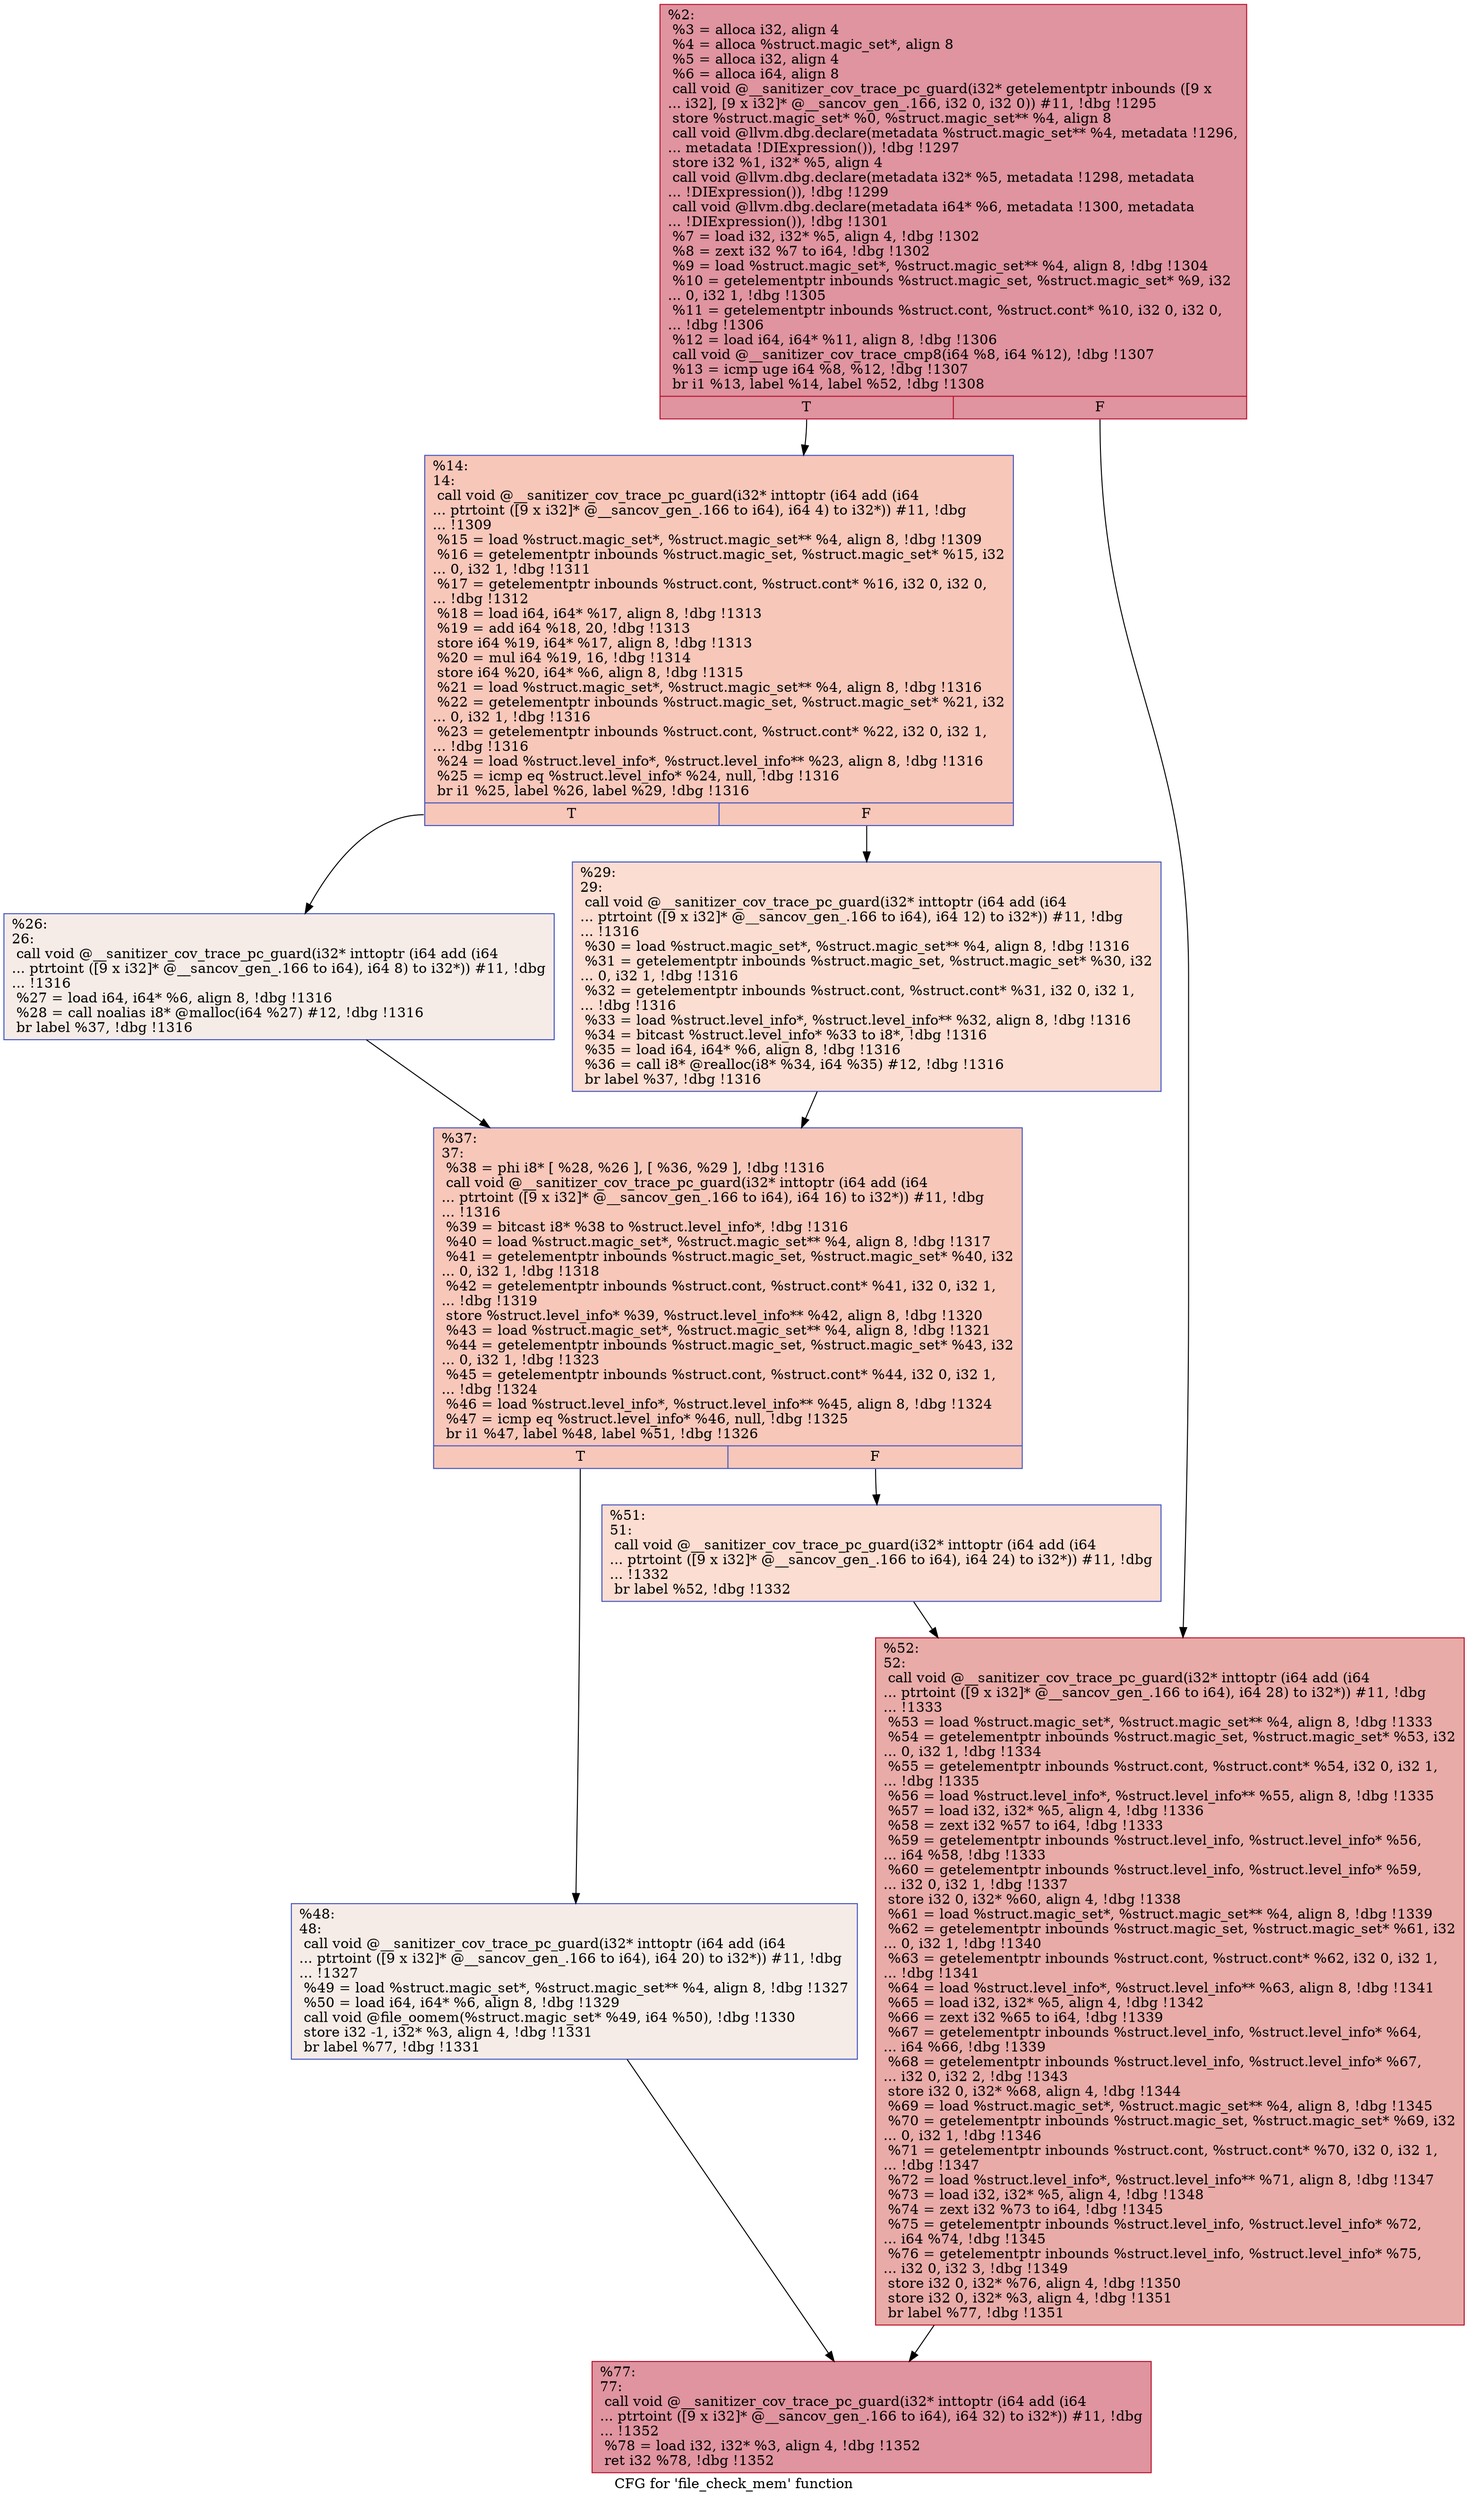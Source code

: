 digraph "CFG for 'file_check_mem' function" {
	label="CFG for 'file_check_mem' function";

	Node0x555555b39830 [shape=record,color="#b70d28ff", style=filled, fillcolor="#b70d2870",label="{%2:\l  %3 = alloca i32, align 4\l  %4 = alloca %struct.magic_set*, align 8\l  %5 = alloca i32, align 4\l  %6 = alloca i64, align 8\l  call void @__sanitizer_cov_trace_pc_guard(i32* getelementptr inbounds ([9 x\l... i32], [9 x i32]* @__sancov_gen_.166, i32 0, i32 0)) #11, !dbg !1295\l  store %struct.magic_set* %0, %struct.magic_set** %4, align 8\l  call void @llvm.dbg.declare(metadata %struct.magic_set** %4, metadata !1296,\l... metadata !DIExpression()), !dbg !1297\l  store i32 %1, i32* %5, align 4\l  call void @llvm.dbg.declare(metadata i32* %5, metadata !1298, metadata\l... !DIExpression()), !dbg !1299\l  call void @llvm.dbg.declare(metadata i64* %6, metadata !1300, metadata\l... !DIExpression()), !dbg !1301\l  %7 = load i32, i32* %5, align 4, !dbg !1302\l  %8 = zext i32 %7 to i64, !dbg !1302\l  %9 = load %struct.magic_set*, %struct.magic_set** %4, align 8, !dbg !1304\l  %10 = getelementptr inbounds %struct.magic_set, %struct.magic_set* %9, i32\l... 0, i32 1, !dbg !1305\l  %11 = getelementptr inbounds %struct.cont, %struct.cont* %10, i32 0, i32 0,\l... !dbg !1306\l  %12 = load i64, i64* %11, align 8, !dbg !1306\l  call void @__sanitizer_cov_trace_cmp8(i64 %8, i64 %12), !dbg !1307\l  %13 = icmp uge i64 %8, %12, !dbg !1307\l  br i1 %13, label %14, label %52, !dbg !1308\l|{<s0>T|<s1>F}}"];
	Node0x555555b39830:s0 -> Node0x555555b39880;
	Node0x555555b39830:s1 -> Node0x555555b39a60;
	Node0x555555b39880 [shape=record,color="#3d50c3ff", style=filled, fillcolor="#ec7f6370",label="{%14:\l14:                                               \l  call void @__sanitizer_cov_trace_pc_guard(i32* inttoptr (i64 add (i64\l... ptrtoint ([9 x i32]* @__sancov_gen_.166 to i64), i64 4) to i32*)) #11, !dbg\l... !1309\l  %15 = load %struct.magic_set*, %struct.magic_set** %4, align 8, !dbg !1309\l  %16 = getelementptr inbounds %struct.magic_set, %struct.magic_set* %15, i32\l... 0, i32 1, !dbg !1311\l  %17 = getelementptr inbounds %struct.cont, %struct.cont* %16, i32 0, i32 0,\l... !dbg !1312\l  %18 = load i64, i64* %17, align 8, !dbg !1313\l  %19 = add i64 %18, 20, !dbg !1313\l  store i64 %19, i64* %17, align 8, !dbg !1313\l  %20 = mul i64 %19, 16, !dbg !1314\l  store i64 %20, i64* %6, align 8, !dbg !1315\l  %21 = load %struct.magic_set*, %struct.magic_set** %4, align 8, !dbg !1316\l  %22 = getelementptr inbounds %struct.magic_set, %struct.magic_set* %21, i32\l... 0, i32 1, !dbg !1316\l  %23 = getelementptr inbounds %struct.cont, %struct.cont* %22, i32 0, i32 1,\l... !dbg !1316\l  %24 = load %struct.level_info*, %struct.level_info** %23, align 8, !dbg !1316\l  %25 = icmp eq %struct.level_info* %24, null, !dbg !1316\l  br i1 %25, label %26, label %29, !dbg !1316\l|{<s0>T|<s1>F}}"];
	Node0x555555b39880:s0 -> Node0x555555b398d0;
	Node0x555555b39880:s1 -> Node0x555555b39920;
	Node0x555555b398d0 [shape=record,color="#3d50c3ff", style=filled, fillcolor="#ead5c970",label="{%26:\l26:                                               \l  call void @__sanitizer_cov_trace_pc_guard(i32* inttoptr (i64 add (i64\l... ptrtoint ([9 x i32]* @__sancov_gen_.166 to i64), i64 8) to i32*)) #11, !dbg\l... !1316\l  %27 = load i64, i64* %6, align 8, !dbg !1316\l  %28 = call noalias i8* @malloc(i64 %27) #12, !dbg !1316\l  br label %37, !dbg !1316\l}"];
	Node0x555555b398d0 -> Node0x555555b39970;
	Node0x555555b39920 [shape=record,color="#3d50c3ff", style=filled, fillcolor="#f7b39670",label="{%29:\l29:                                               \l  call void @__sanitizer_cov_trace_pc_guard(i32* inttoptr (i64 add (i64\l... ptrtoint ([9 x i32]* @__sancov_gen_.166 to i64), i64 12) to i32*)) #11, !dbg\l... !1316\l  %30 = load %struct.magic_set*, %struct.magic_set** %4, align 8, !dbg !1316\l  %31 = getelementptr inbounds %struct.magic_set, %struct.magic_set* %30, i32\l... 0, i32 1, !dbg !1316\l  %32 = getelementptr inbounds %struct.cont, %struct.cont* %31, i32 0, i32 1,\l... !dbg !1316\l  %33 = load %struct.level_info*, %struct.level_info** %32, align 8, !dbg !1316\l  %34 = bitcast %struct.level_info* %33 to i8*, !dbg !1316\l  %35 = load i64, i64* %6, align 8, !dbg !1316\l  %36 = call i8* @realloc(i8* %34, i64 %35) #12, !dbg !1316\l  br label %37, !dbg !1316\l}"];
	Node0x555555b39920 -> Node0x555555b39970;
	Node0x555555b39970 [shape=record,color="#3d50c3ff", style=filled, fillcolor="#ec7f6370",label="{%37:\l37:                                               \l  %38 = phi i8* [ %28, %26 ], [ %36, %29 ], !dbg !1316\l  call void @__sanitizer_cov_trace_pc_guard(i32* inttoptr (i64 add (i64\l... ptrtoint ([9 x i32]* @__sancov_gen_.166 to i64), i64 16) to i32*)) #11, !dbg\l... !1316\l  %39 = bitcast i8* %38 to %struct.level_info*, !dbg !1316\l  %40 = load %struct.magic_set*, %struct.magic_set** %4, align 8, !dbg !1317\l  %41 = getelementptr inbounds %struct.magic_set, %struct.magic_set* %40, i32\l... 0, i32 1, !dbg !1318\l  %42 = getelementptr inbounds %struct.cont, %struct.cont* %41, i32 0, i32 1,\l... !dbg !1319\l  store %struct.level_info* %39, %struct.level_info** %42, align 8, !dbg !1320\l  %43 = load %struct.magic_set*, %struct.magic_set** %4, align 8, !dbg !1321\l  %44 = getelementptr inbounds %struct.magic_set, %struct.magic_set* %43, i32\l... 0, i32 1, !dbg !1323\l  %45 = getelementptr inbounds %struct.cont, %struct.cont* %44, i32 0, i32 1,\l... !dbg !1324\l  %46 = load %struct.level_info*, %struct.level_info** %45, align 8, !dbg !1324\l  %47 = icmp eq %struct.level_info* %46, null, !dbg !1325\l  br i1 %47, label %48, label %51, !dbg !1326\l|{<s0>T|<s1>F}}"];
	Node0x555555b39970:s0 -> Node0x555555b399c0;
	Node0x555555b39970:s1 -> Node0x555555b39a10;
	Node0x555555b399c0 [shape=record,color="#3d50c3ff", style=filled, fillcolor="#ead5c970",label="{%48:\l48:                                               \l  call void @__sanitizer_cov_trace_pc_guard(i32* inttoptr (i64 add (i64\l... ptrtoint ([9 x i32]* @__sancov_gen_.166 to i64), i64 20) to i32*)) #11, !dbg\l... !1327\l  %49 = load %struct.magic_set*, %struct.magic_set** %4, align 8, !dbg !1327\l  %50 = load i64, i64* %6, align 8, !dbg !1329\l  call void @file_oomem(%struct.magic_set* %49, i64 %50), !dbg !1330\l  store i32 -1, i32* %3, align 4, !dbg !1331\l  br label %77, !dbg !1331\l}"];
	Node0x555555b399c0 -> Node0x555555b39ab0;
	Node0x555555b39a10 [shape=record,color="#3d50c3ff", style=filled, fillcolor="#f7b39670",label="{%51:\l51:                                               \l  call void @__sanitizer_cov_trace_pc_guard(i32* inttoptr (i64 add (i64\l... ptrtoint ([9 x i32]* @__sancov_gen_.166 to i64), i64 24) to i32*)) #11, !dbg\l... !1332\l  br label %52, !dbg !1332\l}"];
	Node0x555555b39a10 -> Node0x555555b39a60;
	Node0x555555b39a60 [shape=record,color="#b70d28ff", style=filled, fillcolor="#cc403a70",label="{%52:\l52:                                               \l  call void @__sanitizer_cov_trace_pc_guard(i32* inttoptr (i64 add (i64\l... ptrtoint ([9 x i32]* @__sancov_gen_.166 to i64), i64 28) to i32*)) #11, !dbg\l... !1333\l  %53 = load %struct.magic_set*, %struct.magic_set** %4, align 8, !dbg !1333\l  %54 = getelementptr inbounds %struct.magic_set, %struct.magic_set* %53, i32\l... 0, i32 1, !dbg !1334\l  %55 = getelementptr inbounds %struct.cont, %struct.cont* %54, i32 0, i32 1,\l... !dbg !1335\l  %56 = load %struct.level_info*, %struct.level_info** %55, align 8, !dbg !1335\l  %57 = load i32, i32* %5, align 4, !dbg !1336\l  %58 = zext i32 %57 to i64, !dbg !1333\l  %59 = getelementptr inbounds %struct.level_info, %struct.level_info* %56,\l... i64 %58, !dbg !1333\l  %60 = getelementptr inbounds %struct.level_info, %struct.level_info* %59,\l... i32 0, i32 1, !dbg !1337\l  store i32 0, i32* %60, align 4, !dbg !1338\l  %61 = load %struct.magic_set*, %struct.magic_set** %4, align 8, !dbg !1339\l  %62 = getelementptr inbounds %struct.magic_set, %struct.magic_set* %61, i32\l... 0, i32 1, !dbg !1340\l  %63 = getelementptr inbounds %struct.cont, %struct.cont* %62, i32 0, i32 1,\l... !dbg !1341\l  %64 = load %struct.level_info*, %struct.level_info** %63, align 8, !dbg !1341\l  %65 = load i32, i32* %5, align 4, !dbg !1342\l  %66 = zext i32 %65 to i64, !dbg !1339\l  %67 = getelementptr inbounds %struct.level_info, %struct.level_info* %64,\l... i64 %66, !dbg !1339\l  %68 = getelementptr inbounds %struct.level_info, %struct.level_info* %67,\l... i32 0, i32 2, !dbg !1343\l  store i32 0, i32* %68, align 4, !dbg !1344\l  %69 = load %struct.magic_set*, %struct.magic_set** %4, align 8, !dbg !1345\l  %70 = getelementptr inbounds %struct.magic_set, %struct.magic_set* %69, i32\l... 0, i32 1, !dbg !1346\l  %71 = getelementptr inbounds %struct.cont, %struct.cont* %70, i32 0, i32 1,\l... !dbg !1347\l  %72 = load %struct.level_info*, %struct.level_info** %71, align 8, !dbg !1347\l  %73 = load i32, i32* %5, align 4, !dbg !1348\l  %74 = zext i32 %73 to i64, !dbg !1345\l  %75 = getelementptr inbounds %struct.level_info, %struct.level_info* %72,\l... i64 %74, !dbg !1345\l  %76 = getelementptr inbounds %struct.level_info, %struct.level_info* %75,\l... i32 0, i32 3, !dbg !1349\l  store i32 0, i32* %76, align 4, !dbg !1350\l  store i32 0, i32* %3, align 4, !dbg !1351\l  br label %77, !dbg !1351\l}"];
	Node0x555555b39a60 -> Node0x555555b39ab0;
	Node0x555555b39ab0 [shape=record,color="#b70d28ff", style=filled, fillcolor="#b70d2870",label="{%77:\l77:                                               \l  call void @__sanitizer_cov_trace_pc_guard(i32* inttoptr (i64 add (i64\l... ptrtoint ([9 x i32]* @__sancov_gen_.166 to i64), i64 32) to i32*)) #11, !dbg\l... !1352\l  %78 = load i32, i32* %3, align 4, !dbg !1352\l  ret i32 %78, !dbg !1352\l}"];
}
